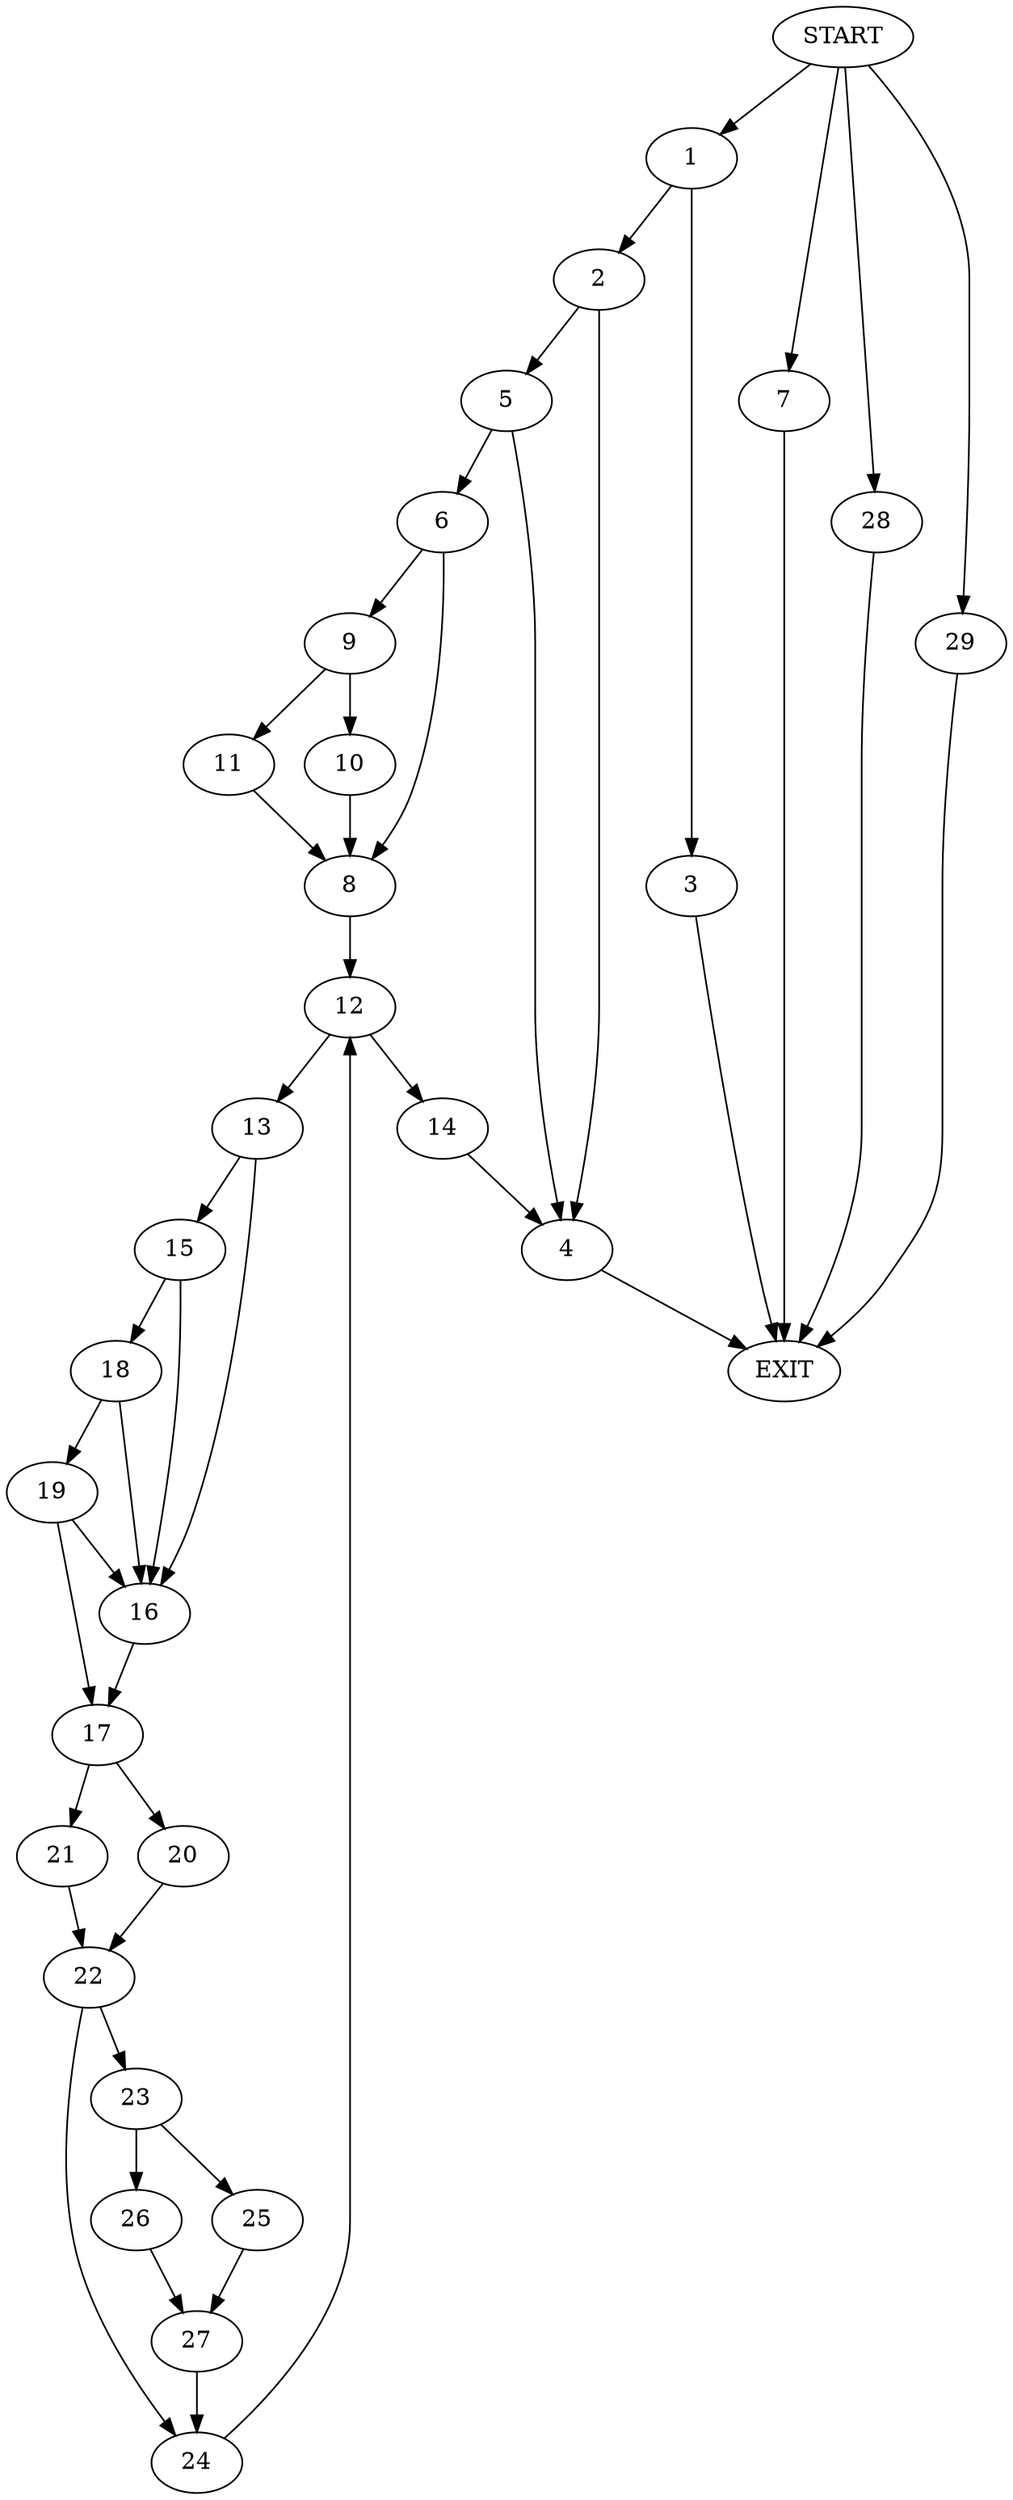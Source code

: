 digraph {
0 [label="START"]
30 [label="EXIT"]
0 -> 1
1 -> 2
1 -> 3
2 -> 4
2 -> 5
3 -> 30
5 -> 4
5 -> 6
4 -> 30
0 -> 7
7 -> 30
6 -> 8
6 -> 9
9 -> 10
9 -> 11
8 -> 12
10 -> 8
11 -> 8
12 -> 13
12 -> 14
14 -> 4
13 -> 15
13 -> 16
16 -> 17
15 -> 16
15 -> 18
18 -> 16
18 -> 19
19 -> 17
19 -> 16
17 -> 20
17 -> 21
21 -> 22
20 -> 22
22 -> 23
22 -> 24
23 -> 25
23 -> 26
24 -> 12
26 -> 27
25 -> 27
27 -> 24
0 -> 28
28 -> 30
0 -> 29
29 -> 30
}
